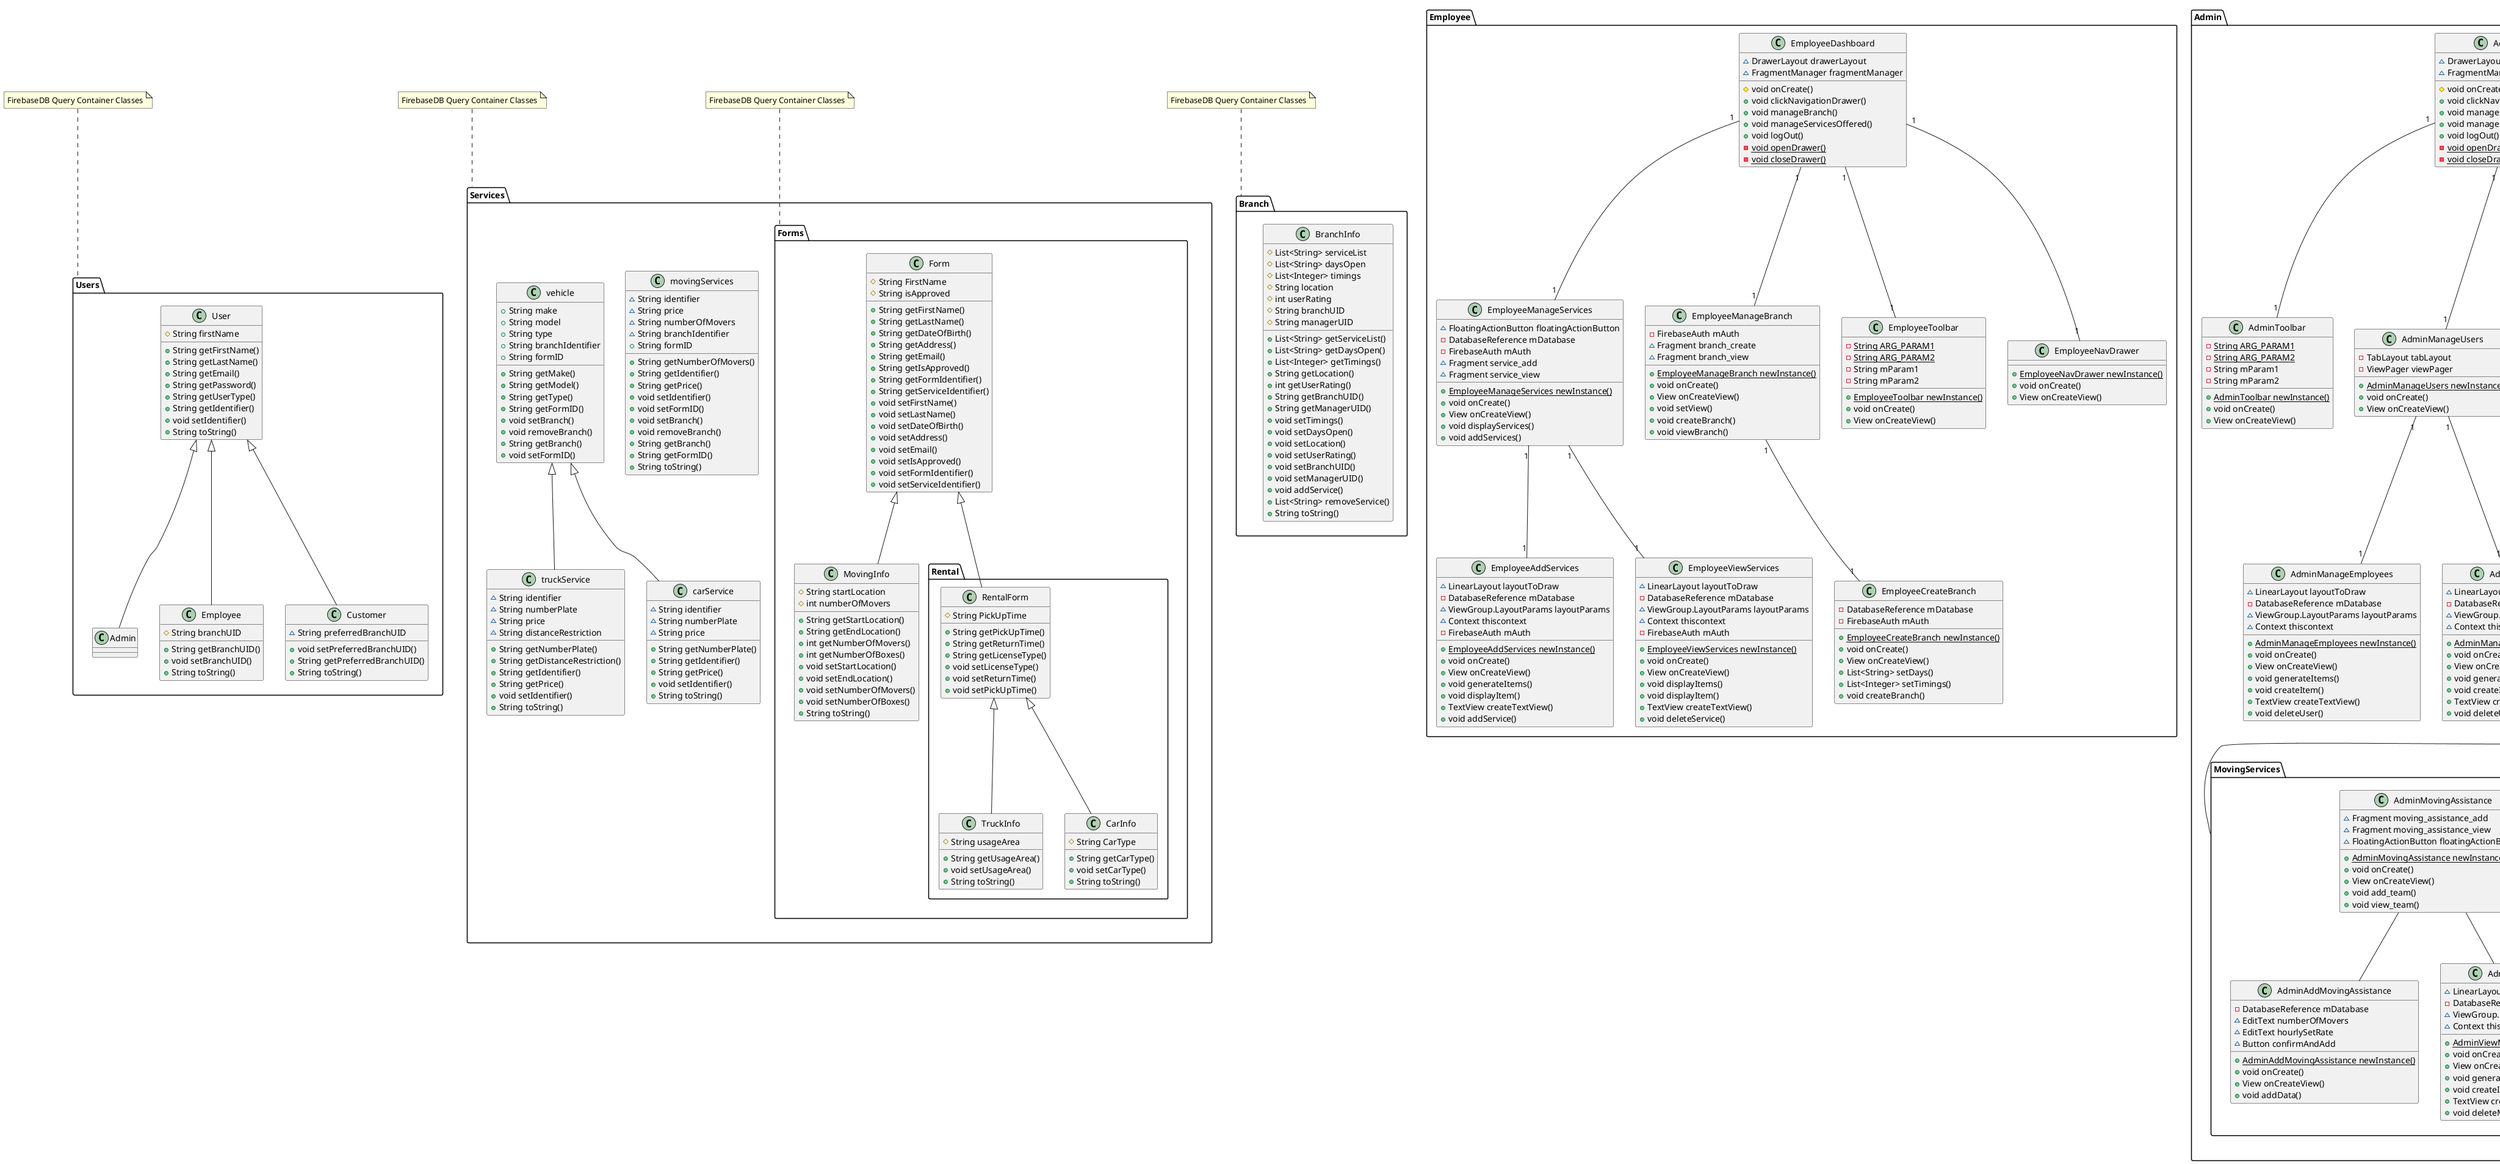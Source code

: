 @startuml
class Employee.EmployeeDashboard {
~ DrawerLayout drawerLayout
~ FragmentManager fragmentManager
# void onCreate()
+ void clickNavigationDrawer()
+ void manageBranch()
+ void manageServicesOffered()
+ void logOut()
- {static} void openDrawer()
- {static} void closeDrawer()
}
class Admin.MovingServices.AdminMovingAssistance {
~ Fragment moving_assistance_add
~ Fragment moving_assistance_view
~ FloatingActionButton floatingActionButton
+ {static} AdminMovingAssistance newInstance()
+ void onCreate()
+ View onCreateView()
+ void add_team()
+ void view_team()
}
class Admin.CarRental.AdminViewCarRental {
~ LinearLayout layoutToDraw
- DatabaseReference mDatabase
~ ViewGroup.LayoutParams layoutParams
~ Context thiscontext
+ {static} AdminViewCarRental newInstance()
+ void onCreate()
+ View onCreateView()
+ void generateItems()
+ void createItem()
+ TextView createTextView()
+ void deleteCarService()
}
class Admin.CarRental.AdminAddCarRental {
- DatabaseReference mDatabase
~ EditText vehicleMake
~ EditText vehicleModel
~ EditText numberPlate
~ EditText hourlySetRate
~ Spinner vehicleType
~ Button confirmAndAdd
+ {static} AdminAddCarRental newInstance()
+ void onCreate()
+ View onCreateView()
+ void addData()
}
class Services.Forms.Form {
# String FirstName
# String isApproved
+ String getFirstName()
+ String getLastName()
+ String getDateOfBirth()
+ String getAddress()
+ String getEmail()
+ String getIsApproved()
+ String getFormIdentifier()
+ String getServiceIdentifier()
+ void setFirstName()
+ void setLastName()
+ void setDateOfBirth()
+ void setAddress()
+ void setEmail()
+ void setIsApproved()
+ void setFormIdentifier()
+ void setServiceIdentifier()
}
class Admin.CarRental.AdminCarRental {
~ Fragment car_add
~ Fragment car_view
~ FloatingActionButton floatingActionButton
+ {static} AdminCarRental newInstance()
+ void onCreate()
+ View onCreateView()
+ void onViewCreated()
+ void add_car()
+ void view_car()
}
class Admin.AdminToolbar {
- {static} String ARG_PARAM1
- {static} String ARG_PARAM2
- String mParam1
- String mParam2
+ {static} AdminToolbar newInstance()
+ void onCreate()
+ View onCreateView()
}
class Customer.CustomerDashboard {
~ DrawerLayout drawerLayout
~ FragmentManager fragmentManager
# void onCreate()
+ void clickNavigationDrawer()
+ void selectBranch()
+ void selectServicesFromBranch()
+ void formStatus()
+ void logOut()
- {static} void openDrawer()
- {static} void closeDrawer()
}
class Services.movingServices {
~ String identifier
~ String price
~ String numberOfMovers
~ String branchIdentifier
+ String formID
+ String getNumberOfMovers()
+ String getIdentifier()
+ String getPrice()
+ void setIdentifier()
+ void setFormID()
+ void setBranch()
+ void removeBranch()
+ String getBranch()
+ String getFormID()
+ String toString()
}
class Users.User {
# String firstName
+ String getFirstName()
+ String getLastName()
+ String getEmail()
+ String getPassword()
+ String getUserType()
+ String getIdentifier()
+ void setIdentifier()
+ String toString()
}
class Branch.BranchInfo {
# List<String> serviceList
# List<String> daysOpen
# List<Integer> timings
# String location
# int userRating
# String branchUID
# String managerUID
+ List<String> getServiceList()
+ List<String> getDaysOpen()
+ List<Integer> getTimings()
+ String getLocation()
+ int getUserRating()
+ String getBranchUID()
+ String getManagerUID()
+ void setTimings()
+ void setDaysOpen()
+ void setLocation()
+ void setUserRating()
+ void setBranchUID()
+ void setManagerUID()
+ void addService()
+ List<String> removeService()
+ String toString()
}
'class com.example.byblos.MainActivity {
'- CountingIdlingResource countingIdlingResource
'+ IdlingResource getIdlingResource()
'# void onCreate()
'}
'class com.example.byblos.VPAdapter {
'- ArrayList<Fragment> fragmentArrayList
'- ArrayList<String> fragmentTitle
'+ Fragment getItem()
'+ int getCount()
'+ void addFragment()
'+ CharSequence getPageTitle()
'}
class Employee.EmployeeCreateBranch {
- DatabaseReference mDatabase
- FirebaseAuth mAuth
+ {static} EmployeeCreateBranch newInstance()
+ void onCreate()
+ View onCreateView()
+ List<String> setDays()
+ List<Integer> setTimings()
+ void createBranch()
}
class Services.Forms.Rental.RentalForm {
# String PickUpTime
+ String getPickUpTime()
+ String getReturnTime()
+ String getLicenseType()
+ void setLicenseType()
+ void setReturnTime()
+ void setPickUpTime()
}
'class Employee.EmployeeViewBranch {
'- DatabaseReference mDatabase
'- FirebaseAuth mAuth
'+ {static} EmployeeViewBranch newInstance()
'+ void onCreate()
'+ View onCreateView()
'+ void displayBranch()
'+ List<String> setDays()
'+ List<Integer> setTimings()
'+ void modifyBranch()
'+ void dayOpen()
'+ void setTime()
'}
class Services.Forms.MovingInfo {
# String startLocation
# int numberOfMovers
+ String getStartLocation()
+ String getEndLocation()
+ int getNumberOfMovers()
+ int getNumberOfBoxes()
+ void setStartLocation()
+ void setEndLocation()
+ void setNumberOfMovers()
+ void setNumberOfBoxes()
+ String toString()
}
class Admin.MovingServices.AdminAddMovingAssistance {
- DatabaseReference mDatabase
~ EditText numberOfMovers
~ EditText hourlySetRate
~ Button confirmAndAdd
+ {static} AdminAddMovingAssistance newInstance()
+ void onCreate()
+ View onCreateView()
+ void addData()
}
class Admin.AdminManageUsers {
- TabLayout tabLayout
- ViewPager viewPager
+ {static} AdminManageUsers newInstance()
+ void onCreate()
+ View onCreateView()
}
class Employee.EmployeeManageServices {
~ FloatingActionButton floatingActionButton
- DatabaseReference mDatabase
- FirebaseAuth mAuth
~ Fragment service_add
~ Fragment service_view
+ {static} EmployeeManageServices newInstance()
+ void onCreate()
+ View onCreateView()
+ void displayServices()
+ void addServices()
}
class Services.Forms.Rental.TruckInfo {
# String usageArea
+ String getUsageArea()
+ void setUsageArea()
+ String toString()
}
class Services.vehicle {
+ String make
+ String model
+ String type
+ String branchIdentifier
+ String formID
+ String getMake()
+ String getModel()
+ String getType()
+ String getFormID()
+ void setBranch()
+ void removeBranch()
+ String getBranch()
+ void setFormID()
}
class Users.Admin {
}
class Admin.TruckRental.AdminAddTruckRental {
~ DatabaseReference mDatabase
~ EditText vehicleMake
~ EditText vehicleModel
~ EditText numberPlate
~ EditText hourlySetRate
~ EditText distanceRestriction
~ Spinner truckType
~ Button confirmAndAdd
+ {static} AdminAddTruckRental newInstance()
+ void onCreate()
+ View onCreateView()
+ void addData()
}
class Employee.EmployeeAddServices {
~ LinearLayout layoutToDraw
- DatabaseReference mDatabase
~ ViewGroup.LayoutParams layoutParams
~ Context thiscontext
- FirebaseAuth mAuth
+ {static} EmployeeAddServices newInstance()
+ void onCreate()
+ View onCreateView()
+ void generateItems()
+ void displayItem()
+ TextView createTextView()
+ void addService()
}
class Admin.TruckRental.AdminViewTruckRental {
~ LinearLayout layoutToDraw
- DatabaseReference mDatabase
~ ViewGroup.LayoutParams layoutParams
~ Context thiscontext
+ {static} AdminViewTruckRental newInstance()
+ void onCreate()
+ View onCreateView()
+ void generateItems()
+ void createItem()
+ TextView createTextView()
+ void deleteTruckService()
}
class Admin.AdminManageEmployees {
~ LinearLayout layoutToDraw
- DatabaseReference mDatabase
~ ViewGroup.LayoutParams layoutParams
~ Context thiscontext
+ {static} AdminManageEmployees newInstance()
+ void onCreate()
+ View onCreateView()
+ void generateItems()
+ void createItem()
+ TextView createTextView()
+ void deleteUser()
}
class Employee.EmployeeManageBranch {
- FirebaseAuth mAuth
~ Fragment branch_create
~ Fragment branch_view
+ {static} EmployeeManageBranch newInstance()
+ void onCreate()
+ View onCreateView()
+ void setView()
+ void createBranch()
+ void viewBranch()
}
class Employee.EmployeeToolbar {
- {static} String ARG_PARAM1
- {static} String ARG_PARAM2
- String mParam1
- String mParam2
+ {static} EmployeeToolbar newInstance()
+ void onCreate()
+ View onCreateView()
}
'class com.example.byblos.RegisterActivity {
'- String userType
'- FirebaseAuth mAuth
'- DatabaseReference mDatabase
'# void onCreate()
'+ boolean validateForm()
'+ void signUp()
'}
class Admin.AdminManageCustomers {
~ LinearLayout layoutToDraw
- DatabaseReference mDatabase
~ ViewGroup.LayoutParams layoutParams
~ Context thiscontext
+ {static} AdminManageCustomers newInstance()
+ void onCreate()
+ View onCreateView()
+ void generateItems()
+ void createItem()
+ TextView createTextView()
+ void deleteUser()
}
class Services.truckService {
~ String identifier
~ String numberPlate
~ String price
~ String distanceRestriction
+ String getNumberPlate()
+ String getDistanceRestriction()
+ String getIdentifier()
+ String getPrice()
+ void setIdentifier()
+ String toString()
}
class Admin.AdminNavDrawer {
+ {static} AdminNavDrawer newInstance()
+ void onCreate()
+ View onCreateView()
}
class Admin.MovingServices.AdminViewMovingAssistance {
~ LinearLayout layoutToDraw
- DatabaseReference mDatabase
~ ViewGroup.LayoutParams layoutParams
~ Context thiscontext
+ {static} AdminViewMovingAssistance newInstance()
+ void onCreate()
+ View onCreateView()
+ void generateItems()
+ void createItem()
+ TextView createTextView()
+ void deleteMovingService()
}
class Admin.TruckRental.AdminTruckRental {
~ Fragment truck_add
~ Fragment truck_view
~ FloatingActionButton floatingActionButton
+ {static} AdminTruckRental newInstance()
+ void onCreate()
+ View onCreateView()
+ void onViewCreated()
+ void add_truck()
+ void view_truck()
}
class Admin.AdminManageServices {
- TabLayout tabLayout
- ViewPager viewPager
+ void onCreate()
+ View onCreateView()
}
class Users.Employee {
# String branchUID
+ String getBranchUID()
+ void setBranchUID()
+ String toString()
}
class Customer.CustomerViewBranch {
~ LinearLayout layoutToDraw
- DatabaseReference mDatabase
- FirebaseAuth mAuth
~ ViewGroup.LayoutParams layoutParams
~ Context thiscontext
+ {static} CustomerViewBranch newInstance()
+ void onCreate()
+ View onCreateView()
+ void listBranches()
+ void createItem()
+ TextView createTextView()
+ void selectBranch()
+ void listBranchesByAddress()
+ void listBranchesByHour()
+ void listBranchesByService()
+ void clearSearchText()
}
class Customer.CustomerToolbar {
- {static} String ARG_PARAM1
- {static} String ARG_PARAM2
- String mParam1
- String mParam2
+ {static} CustomerToolbar newInstance()
+ void onCreate()
+ View onCreateView()
}
class Employee.EmployeeViewServices {
~ LinearLayout layoutToDraw
- DatabaseReference mDatabase
~ ViewGroup.LayoutParams layoutParams
~ Context thiscontext
- FirebaseAuth mAuth
+ {static} EmployeeViewServices newInstance()
+ void onCreate()
+ View onCreateView()
+ void displayItems()
+ void displayItem()
+ TextView createTextView()
+ void deleteService()
}
class Employee.EmployeeNavDrawer {
+ {static} EmployeeNavDrawer newInstance()
+ void onCreate()
+ View onCreateView()
}
'class com.example.byblos.Utilities {
'~ {static} String TAG
'~ {static} Character[] INVALID_CHARS
'+ {static} boolean nameChecker()
'+ {static} boolean emailChecker()
'+ {static} boolean stringChecker()
'}
'class com.example.byblos.LoginActivity {
'- FirebaseAuth mAuth
'- CountingIdlingResource countingIdlingResource
'+ IdlingResource getIdlingResource()
'# void onCreate()
'- void signIn()
'+ void login()
'+ void loginAccordingly()
'+ void findAndLogin()
'}
class Services.carService {
~ String identifier
~ String numberPlate
~ String price
+ String getNumberPlate()
+ String getIdentifier()
+ String getPrice()
+ void setIdentifier()
+ String toString()
}
class Customer.CustomerNavDrawer {
- {static} String ARG_PARAM1
- {static} String ARG_PARAM2
- String mParam1
- String mParam2
+ {static} CustomerNavDrawer newInstance()
+ void onCreate()
+ View onCreateView()
}
class Users.Customer {
~ String preferredBranchUID
+ void setPreferredBranchUID()
+ String getPreferredBranchUID()
+ String toString()
}
class Admin.AdminDashboard {
~ DrawerLayout drawerLayout
~ FragmentManager fragmentManager
# void onCreate()
+ void clickNavigationDrawer()
+ void manageServices()
+ void manageUsers()
+ void logOut()
- {static} void openDrawer()
- {static} void closeDrawer()
}
class Services.Forms.Rental.CarInfo {
# String CarType
+ String getCarType()
+ void setCarType()
+ String toString()
}
'class com.example.byblos.Welcome {
'- {static} String ARG_PARAM1
'- {static} String ARG_PARAM2
'- String mParam1
'- String mParam2
'+ {static} Welcome newInstance()
'+ void onCreate()
'+ View onCreateView()
'}


Services.Forms.Form <|-- Services.Forms.Rental.RentalForm
Services.Forms.Form <|-- Services.Forms.MovingInfo
Services.Forms.Rental.RentalForm <|-- Services.Forms.Rental.TruckInfo
Users.User <|-- Users.Admin
note top of Users : FirebaseDB Query Container Classes
note top of Services: FirebaseDB Query Container Classes
note top of Branch: FirebaseDB Query Container Classes
note top of Services.Forms: FirebaseDB Query Container Classes
Services.vehicle <|-- Services.truckService
Users.User <|-- Users.Employee
Services.vehicle <|-- Services.carService
Users.User <|-- Users.Customer
Services.Forms.Rental.RentalForm <|-- Services.Forms.Rental.CarInfo

' --- ADMIN ---
Admin.AdminDashboard   "1" -- "1" Admin.AdminNavDrawer
Admin.AdminDashboard   "1" -- "1" Admin.AdminToolbar
Admin.AdminDashboard   "1" -- "1" Admin.AdminManageServices
Admin.AdminDashboard   "1" -- "1" Admin.AdminManageUsers
Admin.AdminManageUsers "1" -- "1" Admin.AdminManageEmployees
Admin.AdminManageUsers "1" -- "1" Admin.AdminManageCustomers

Admin.AdminManageServices --- Admin.CarRental
Admin.AdminManageServices --- Admin.TruckRental
Admin.AdminManageServices --- Admin.MovingServices

Admin.CarRental.AdminCarRental -- Admin.CarRental.AdminViewCarRental
Admin.CarRental.AdminCarRental -- Admin.CarRental.AdminAddCarRental

Admin.TruckRental.AdminTruckRental -- Admin.TruckRental.AdminViewTruckRental
Admin.TruckRental.AdminTruckRental -- Admin.TruckRental.AdminAddTruckRental

Admin.MovingServices.AdminMovingAssistance -- Admin.MovingServices.AdminViewMovingAssistance
Admin.MovingServices.AdminMovingAssistance -- Admin.MovingServices.AdminAddMovingAssistance

' --- EMPLOYEE ---
Employee.EmployeeDashboard      "1" -- "1" Employee.EmployeeNavDrawer
Employee.EmployeeDashboard      "1" -- "1" Employee.EmployeeToolbar
Employee.EmployeeDashboard      "1" -- "1" Employee.EmployeeManageBranch
Employee.EmployeeDashboard      "1" -- "1" Employee.EmployeeManageServices
Employee.EmployeeManageBranch   "1" -- "1" Employee.EmployeeCreateBranch
Employee.EmployeeManageServices "1" -- "1" Employee.EmployeeAddServices
Employee.EmployeeManageServices "1" -- "1" Employee.EmployeeViewServices

' --- CUSTOMER ---
Customer.CustomerDashboard "1" -- "1" Customer.CustomerNavDrawer
Customer.CustomerDashboard "1" -- "1" Customer.CustomerToolbar
Customer.CustomerDashboard "1" -- "1" Customer.CustomerViewBranch

'androidx.appcompat.app.AppCompatActivity <|-- Employee.EmployeeDashboard
'androidx.fragment.app.Fragment <|-- Admin.MovingServices.AdminMovingAssistance
'androidx.fragment.app.Fragment <|-- Admin.CarRental.AdminViewCarRental
'androidx.fragment.app.Fragment <|-- Admin.CarRental.AdminAddCarRental
'androidx.fragment.app.Fragment <|-- Admin.CarRental.AdminCarRental
'androidx.fragment.app.Fragment <|-- Admin.AdminToolbar
'androidx.appcompat.app.AppCompatActivity <|-- Customer.CustomerDashboard
'androidx.appcompat.app.AppCompatActivity <|-- com.example.byblos.MainActivity
'androidx.fragment.app.FragmentPagerAdapter <|-- com.example.byblos.VPAdapter
'androidx.fragment.app.Fragment <|-- Employee.EmployeeCreateBranch
'androidx.fragment.app.Fragment <|-- Employee.EmployeeViewBranch
'androidx.fragment.app.Fragment <|-- Admin.MovingServices.AdminAddMovingAssistance
'androidx.fragment.app.Fragment <|-- Admin.AdminManageUsers
'androidx.fragment.app.Fragment <|-- Employee.EmployeeManageServices
'androidx.fragment.app.Fragment <|-- Admin.TruckRental.AdminAddTruckRental
'androidx.fragment.app.Fragment <|-- Employee.EmployeeAddServices
'androidx.fragment.app.Fragment <|-- Admin.TruckRental.AdminViewTruckRental
'androidx.fragment.app.Fragment <|-- Admin.AdminManageEmployees
'androidx.fragment.app.Fragment <|-- Employee.EmployeeManageBranch
'androidx.fragment.app.Fragment <|-- Employee.EmployeeToolbar
'androidx.appcompat.app.AppCompatActivity <|-- com.example.byblos.RegisterActivity
'androidx.fragment.app.Fragment <|-- Admin.AdminManageCustomers
'androidx.fragment.app.Fragment <|-- Admin.AdminNavDrawer
'androidx.fragment.app.Fragment <|-- Admin.MovingServices.AdminViewMovingAssistance
'androidx.fragment.app.Fragment <|-- Admin.TruckRental.AdminTruckRental
'androidx.fragment.app.Fragment <|-- Admin.AdminManageServices
'androidx.fragment.app.Fragment <|-- Customer.CustomerViewBranch
'androidx.fragment.app.Fragment <|-- Customer.CustomerToolbar
'androidx.fragment.app.Fragment <|-- Employee.EmployeeViewServices
'androidx.fragment.app.Fragment <|-- Employee.EmployeeNavDrawer
'androidx.appcompat.app.AppCompatActivity <|-- com.example.byblos.LoginActivity
'androidx.fragment.app.Fragment <|-- Customer.CustomerNavDrawer
'androidx.appcompat.app.AppCompatActivity <|-- Admin.AdminDashboard
'androidx.fragment.app.Fragment <|-- com.example.byblos.Welcome
@enduml